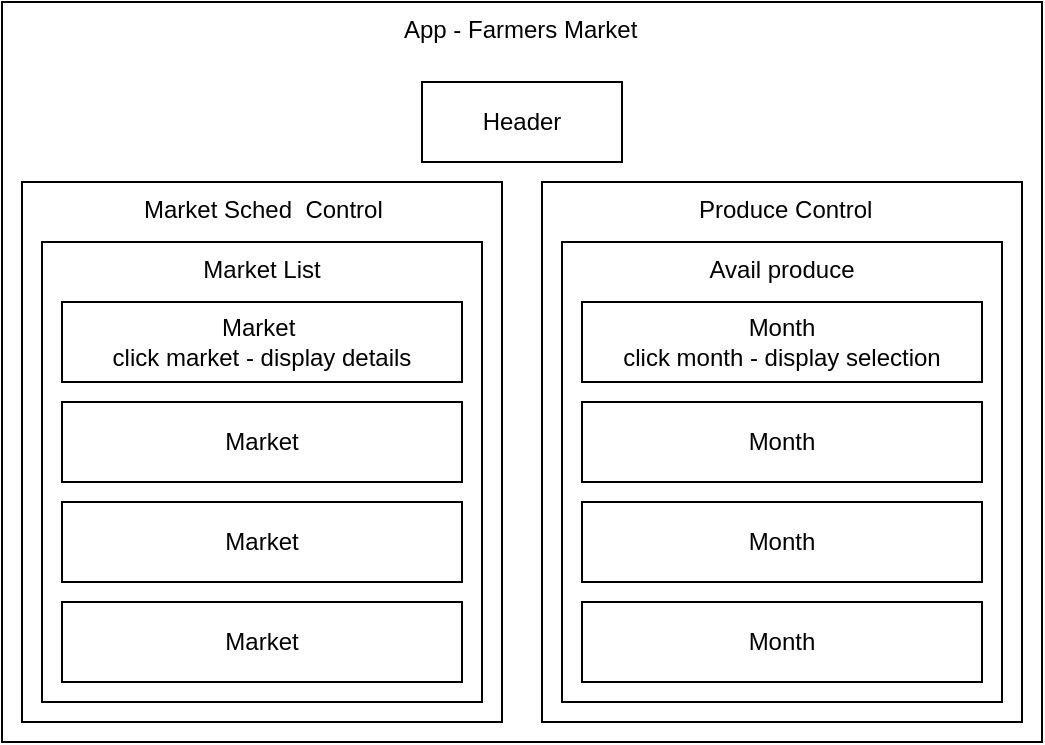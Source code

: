 <mxfile version="17.4.5" type="github">
  <diagram id="R2lEEEUBdFMjLlhIrx00" name="Page-1">
    <mxGraphModel dx="620" dy="459" grid="1" gridSize="10" guides="1" tooltips="1" connect="1" arrows="1" fold="1" page="1" pageScale="1" pageWidth="850" pageHeight="1100" math="0" shadow="0" extFonts="Permanent Marker^https://fonts.googleapis.com/css?family=Permanent+Marker">
      <root>
        <mxCell id="0" />
        <mxCell id="1" parent="0" />
        <mxCell id="mTsoG2THXiuEzF5nvc4M-4" value="" style="rounded=0;whiteSpace=wrap;html=1;" vertex="1" parent="1">
          <mxGeometry x="120" y="140" width="520" height="370" as="geometry" />
        </mxCell>
        <mxCell id="mTsoG2THXiuEzF5nvc4M-5" value="App - Farmers Market" style="text;strokeColor=none;fillColor=none;spacingLeft=4;spacingRight=4;overflow=hidden;rotatable=0;points=[[0,0.5],[1,0.5]];portConstraint=eastwest;fontSize=12;" vertex="1" parent="1">
          <mxGeometry x="315" y="140" width="130" height="30" as="geometry" />
        </mxCell>
        <mxCell id="mTsoG2THXiuEzF5nvc4M-7" value="Header" style="whiteSpace=wrap;html=1;align=center;" vertex="1" parent="1">
          <mxGeometry x="330" y="180" width="100" height="40" as="geometry" />
        </mxCell>
        <mxCell id="mTsoG2THXiuEzF5nvc4M-8" value="" style="whiteSpace=wrap;html=1;align=center;" vertex="1" parent="1">
          <mxGeometry x="390" y="230" width="240" height="270" as="geometry" />
        </mxCell>
        <mxCell id="mTsoG2THXiuEzF5nvc4M-10" value="" style="whiteSpace=wrap;html=1;align=center;" vertex="1" parent="1">
          <mxGeometry x="130" y="230" width="240" height="270" as="geometry" />
        </mxCell>
        <mxCell id="mTsoG2THXiuEzF5nvc4M-11" value="Market Sched  Control" style="text;strokeColor=none;fillColor=none;spacingLeft=4;spacingRight=4;overflow=hidden;rotatable=0;points=[[0,0.5],[1,0.5]];portConstraint=eastwest;fontSize=12;" vertex="1" parent="1">
          <mxGeometry x="185" y="230" width="130" height="30" as="geometry" />
        </mxCell>
        <mxCell id="mTsoG2THXiuEzF5nvc4M-12" value="Produce Control" style="text;strokeColor=none;fillColor=none;spacingLeft=4;spacingRight=4;overflow=hidden;rotatable=0;points=[[0,0.5],[1,0.5]];portConstraint=eastwest;fontSize=12;" vertex="1" parent="1">
          <mxGeometry x="462.5" y="230" width="107.5" height="30" as="geometry" />
        </mxCell>
        <mxCell id="mTsoG2THXiuEzF5nvc4M-14" value="" style="whiteSpace=wrap;html=1;align=center;" vertex="1" parent="1">
          <mxGeometry x="140" y="260" width="220" height="230" as="geometry" />
        </mxCell>
        <mxCell id="mTsoG2THXiuEzF5nvc4M-15" value="Market List" style="text;strokeColor=none;fillColor=none;spacingLeft=4;spacingRight=4;overflow=hidden;rotatable=0;points=[[0,0.5],[1,0.5]];portConstraint=eastwest;fontSize=12;align=center;" vertex="1" parent="1">
          <mxGeometry x="200" y="260" width="100" height="30" as="geometry" />
        </mxCell>
        <mxCell id="mTsoG2THXiuEzF5nvc4M-16" value="Market&amp;nbsp;&lt;br&gt;click market - display details" style="whiteSpace=wrap;html=1;align=center;" vertex="1" parent="1">
          <mxGeometry x="150" y="290" width="200" height="40" as="geometry" />
        </mxCell>
        <mxCell id="mTsoG2THXiuEzF5nvc4M-17" value="Market" style="whiteSpace=wrap;html=1;align=center;" vertex="1" parent="1">
          <mxGeometry x="150" y="340" width="200" height="40" as="geometry" />
        </mxCell>
        <mxCell id="mTsoG2THXiuEzF5nvc4M-18" value="Market" style="whiteSpace=wrap;html=1;align=center;" vertex="1" parent="1">
          <mxGeometry x="150" y="390" width="200" height="40" as="geometry" />
        </mxCell>
        <mxCell id="mTsoG2THXiuEzF5nvc4M-19" value="Market" style="whiteSpace=wrap;html=1;align=center;" vertex="1" parent="1">
          <mxGeometry x="150" y="440" width="200" height="40" as="geometry" />
        </mxCell>
        <mxCell id="mTsoG2THXiuEzF5nvc4M-23" value="" style="whiteSpace=wrap;html=1;align=center;" vertex="1" parent="1">
          <mxGeometry x="400" y="260" width="220" height="230" as="geometry" />
        </mxCell>
        <mxCell id="mTsoG2THXiuEzF5nvc4M-24" value="Avail produce" style="text;strokeColor=none;fillColor=none;spacingLeft=4;spacingRight=4;overflow=hidden;rotatable=0;points=[[0,0.5],[1,0.5]];portConstraint=eastwest;fontSize=12;align=center;" vertex="1" parent="1">
          <mxGeometry x="410" y="260" width="200" height="30" as="geometry" />
        </mxCell>
        <mxCell id="mTsoG2THXiuEzF5nvc4M-25" value="Month&lt;br&gt;click month - display selection" style="whiteSpace=wrap;html=1;align=center;" vertex="1" parent="1">
          <mxGeometry x="410" y="290" width="200" height="40" as="geometry" />
        </mxCell>
        <mxCell id="mTsoG2THXiuEzF5nvc4M-26" value="Month" style="whiteSpace=wrap;html=1;align=center;" vertex="1" parent="1">
          <mxGeometry x="410" y="340" width="200" height="40" as="geometry" />
        </mxCell>
        <mxCell id="mTsoG2THXiuEzF5nvc4M-27" value="Month" style="whiteSpace=wrap;html=1;align=center;" vertex="1" parent="1">
          <mxGeometry x="410" y="390" width="200" height="40" as="geometry" />
        </mxCell>
        <mxCell id="mTsoG2THXiuEzF5nvc4M-28" value="Month" style="whiteSpace=wrap;html=1;align=center;" vertex="1" parent="1">
          <mxGeometry x="410" y="440" width="200" height="40" as="geometry" />
        </mxCell>
      </root>
    </mxGraphModel>
  </diagram>
</mxfile>
